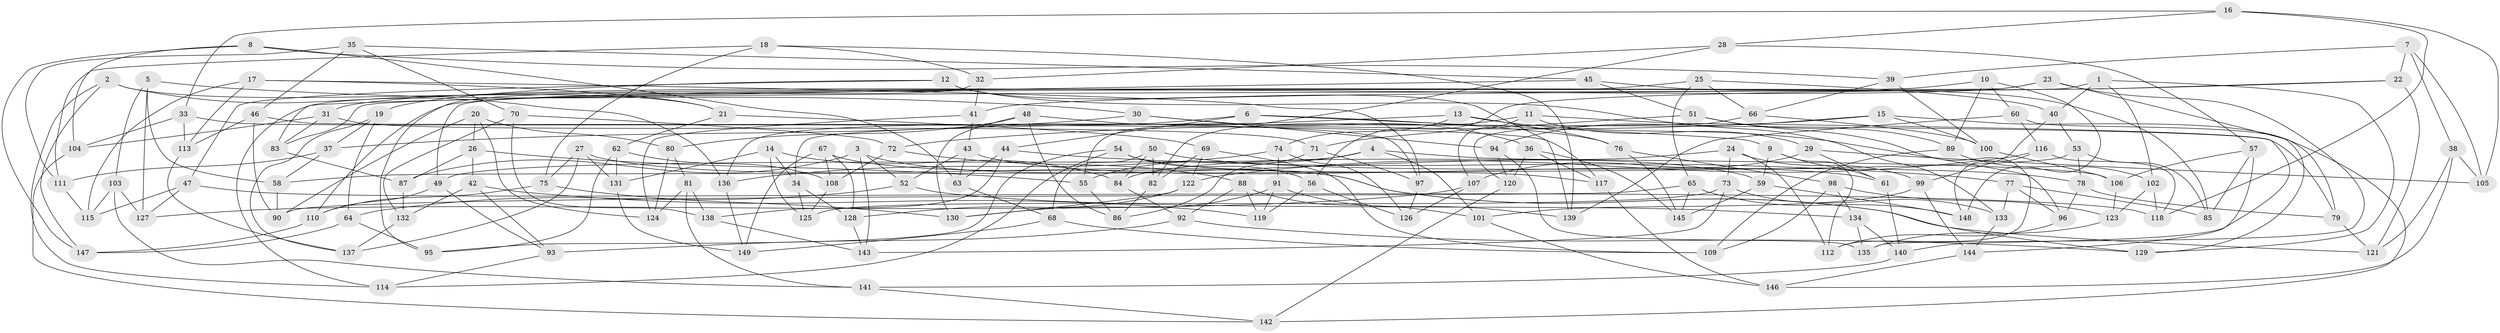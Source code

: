 // coarse degree distribution, {4: 0.40425531914893614, 6: 0.5106382978723404, 5: 0.07446808510638298, 3: 0.010638297872340425}
// Generated by graph-tools (version 1.1) at 2025/52/02/27/25 19:52:34]
// undirected, 149 vertices, 298 edges
graph export_dot {
graph [start="1"]
  node [color=gray90,style=filled];
  1;
  2;
  3;
  4;
  5;
  6;
  7;
  8;
  9;
  10;
  11;
  12;
  13;
  14;
  15;
  16;
  17;
  18;
  19;
  20;
  21;
  22;
  23;
  24;
  25;
  26;
  27;
  28;
  29;
  30;
  31;
  32;
  33;
  34;
  35;
  36;
  37;
  38;
  39;
  40;
  41;
  42;
  43;
  44;
  45;
  46;
  47;
  48;
  49;
  50;
  51;
  52;
  53;
  54;
  55;
  56;
  57;
  58;
  59;
  60;
  61;
  62;
  63;
  64;
  65;
  66;
  67;
  68;
  69;
  70;
  71;
  72;
  73;
  74;
  75;
  76;
  77;
  78;
  79;
  80;
  81;
  82;
  83;
  84;
  85;
  86;
  87;
  88;
  89;
  90;
  91;
  92;
  93;
  94;
  95;
  96;
  97;
  98;
  99;
  100;
  101;
  102;
  103;
  104;
  105;
  106;
  107;
  108;
  109;
  110;
  111;
  112;
  113;
  114;
  115;
  116;
  117;
  118;
  119;
  120;
  121;
  122;
  123;
  124;
  125;
  126;
  127;
  128;
  129;
  130;
  131;
  132;
  133;
  134;
  135;
  136;
  137;
  138;
  139;
  140;
  141;
  142;
  143;
  144;
  145;
  146;
  147;
  148;
  149;
  1 -- 40;
  1 -- 129;
  1 -- 102;
  1 -- 83;
  2 -- 136;
  2 -- 114;
  2 -- 147;
  2 -- 21;
  3 -- 59;
  3 -- 143;
  3 -- 52;
  3 -- 87;
  4 -- 55;
  4 -- 106;
  4 -- 49;
  4 -- 101;
  5 -- 58;
  5 -- 127;
  5 -- 103;
  5 -- 30;
  6 -- 44;
  6 -- 136;
  6 -- 9;
  6 -- 76;
  7 -- 38;
  7 -- 105;
  7 -- 22;
  7 -- 39;
  8 -- 147;
  8 -- 63;
  8 -- 39;
  8 -- 104;
  9 -- 59;
  9 -- 61;
  9 -- 112;
  10 -- 89;
  10 -- 60;
  10 -- 114;
  10 -- 148;
  11 -- 107;
  11 -- 140;
  11 -- 82;
  11 -- 29;
  12 -- 139;
  12 -- 19;
  12 -- 133;
  12 -- 47;
  13 -- 76;
  13 -- 96;
  13 -- 74;
  13 -- 34;
  14 -- 84;
  14 -- 125;
  14 -- 131;
  14 -- 34;
  15 -- 72;
  15 -- 94;
  15 -- 100;
  15 -- 142;
  16 -- 33;
  16 -- 118;
  16 -- 105;
  16 -- 28;
  17 -- 113;
  17 -- 21;
  17 -- 97;
  17 -- 115;
  18 -- 139;
  18 -- 75;
  18 -- 111;
  18 -- 32;
  19 -- 64;
  19 -- 137;
  19 -- 37;
  20 -- 80;
  20 -- 90;
  20 -- 124;
  20 -- 26;
  21 -- 62;
  21 -- 69;
  22 -- 121;
  22 -- 56;
  22 -- 41;
  23 -- 49;
  23 -- 79;
  23 -- 135;
  23 -- 31;
  24 -- 112;
  24 -- 84;
  24 -- 73;
  24 -- 99;
  25 -- 40;
  25 -- 65;
  25 -- 66;
  25 -- 110;
  26 -- 87;
  26 -- 55;
  26 -- 42;
  27 -- 131;
  27 -- 121;
  27 -- 137;
  27 -- 75;
  28 -- 57;
  28 -- 55;
  28 -- 32;
  29 -- 105;
  29 -- 61;
  29 -- 107;
  30 -- 36;
  30 -- 37;
  30 -- 94;
  31 -- 83;
  31 -- 104;
  31 -- 71;
  32 -- 41;
  32 -- 95;
  33 -- 117;
  33 -- 104;
  33 -- 113;
  34 -- 125;
  34 -- 128;
  35 -- 45;
  35 -- 111;
  35 -- 70;
  35 -- 46;
  36 -- 117;
  36 -- 120;
  36 -- 145;
  37 -- 58;
  37 -- 111;
  38 -- 121;
  38 -- 146;
  38 -- 105;
  39 -- 66;
  39 -- 100;
  40 -- 53;
  40 -- 99;
  41 -- 43;
  41 -- 124;
  42 -- 93;
  42 -- 119;
  42 -- 132;
  43 -- 61;
  43 -- 52;
  43 -- 63;
  44 -- 138;
  44 -- 77;
  44 -- 63;
  45 -- 85;
  45 -- 83;
  45 -- 51;
  46 -- 90;
  46 -- 79;
  46 -- 113;
  47 -- 127;
  47 -- 115;
  47 -- 118;
  48 -- 97;
  48 -- 80;
  48 -- 130;
  48 -- 86;
  49 -- 110;
  49 -- 93;
  50 -- 82;
  50 -- 78;
  50 -- 68;
  50 -- 84;
  51 -- 71;
  51 -- 112;
  51 -- 89;
  52 -- 134;
  52 -- 64;
  53 -- 58;
  53 -- 78;
  53 -- 85;
  54 -- 114;
  54 -- 117;
  54 -- 95;
  54 -- 56;
  55 -- 86;
  56 -- 126;
  56 -- 119;
  57 -- 85;
  57 -- 106;
  57 -- 144;
  58 -- 90;
  59 -- 145;
  59 -- 148;
  60 -- 129;
  60 -- 116;
  60 -- 139;
  61 -- 140;
  62 -- 131;
  62 -- 108;
  62 -- 95;
  63 -- 68;
  64 -- 95;
  64 -- 147;
  65 -- 145;
  65 -- 148;
  65 -- 90;
  66 -- 120;
  66 -- 100;
  67 -- 108;
  67 -- 149;
  67 -- 128;
  67 -- 129;
  68 -- 149;
  68 -- 109;
  69 -- 109;
  69 -- 82;
  69 -- 122;
  70 -- 72;
  70 -- 138;
  70 -- 132;
  71 -- 97;
  71 -- 86;
  72 -- 108;
  72 -- 88;
  73 -- 143;
  73 -- 125;
  73 -- 133;
  74 -- 126;
  74 -- 136;
  74 -- 91;
  75 -- 130;
  75 -- 110;
  76 -- 98;
  76 -- 145;
  77 -- 85;
  77 -- 133;
  77 -- 96;
  78 -- 96;
  78 -- 79;
  79 -- 121;
  80 -- 81;
  80 -- 124;
  81 -- 138;
  81 -- 141;
  81 -- 124;
  82 -- 86;
  83 -- 87;
  84 -- 92;
  87 -- 132;
  88 -- 92;
  88 -- 101;
  88 -- 119;
  89 -- 102;
  89 -- 109;
  91 -- 119;
  91 -- 139;
  91 -- 130;
  92 -- 129;
  92 -- 93;
  93 -- 114;
  94 -- 120;
  94 -- 135;
  96 -- 112;
  97 -- 126;
  98 -- 109;
  98 -- 134;
  98 -- 123;
  99 -- 144;
  99 -- 101;
  100 -- 106;
  101 -- 146;
  102 -- 118;
  102 -- 123;
  103 -- 115;
  103 -- 127;
  103 -- 141;
  104 -- 142;
  106 -- 123;
  107 -- 126;
  107 -- 127;
  108 -- 125;
  110 -- 147;
  111 -- 115;
  113 -- 137;
  116 -- 118;
  116 -- 148;
  116 -- 122;
  117 -- 146;
  120 -- 142;
  122 -- 128;
  122 -- 130;
  123 -- 135;
  128 -- 143;
  131 -- 149;
  132 -- 137;
  133 -- 144;
  134 -- 140;
  134 -- 135;
  136 -- 149;
  138 -- 143;
  140 -- 141;
  141 -- 142;
  144 -- 146;
}
